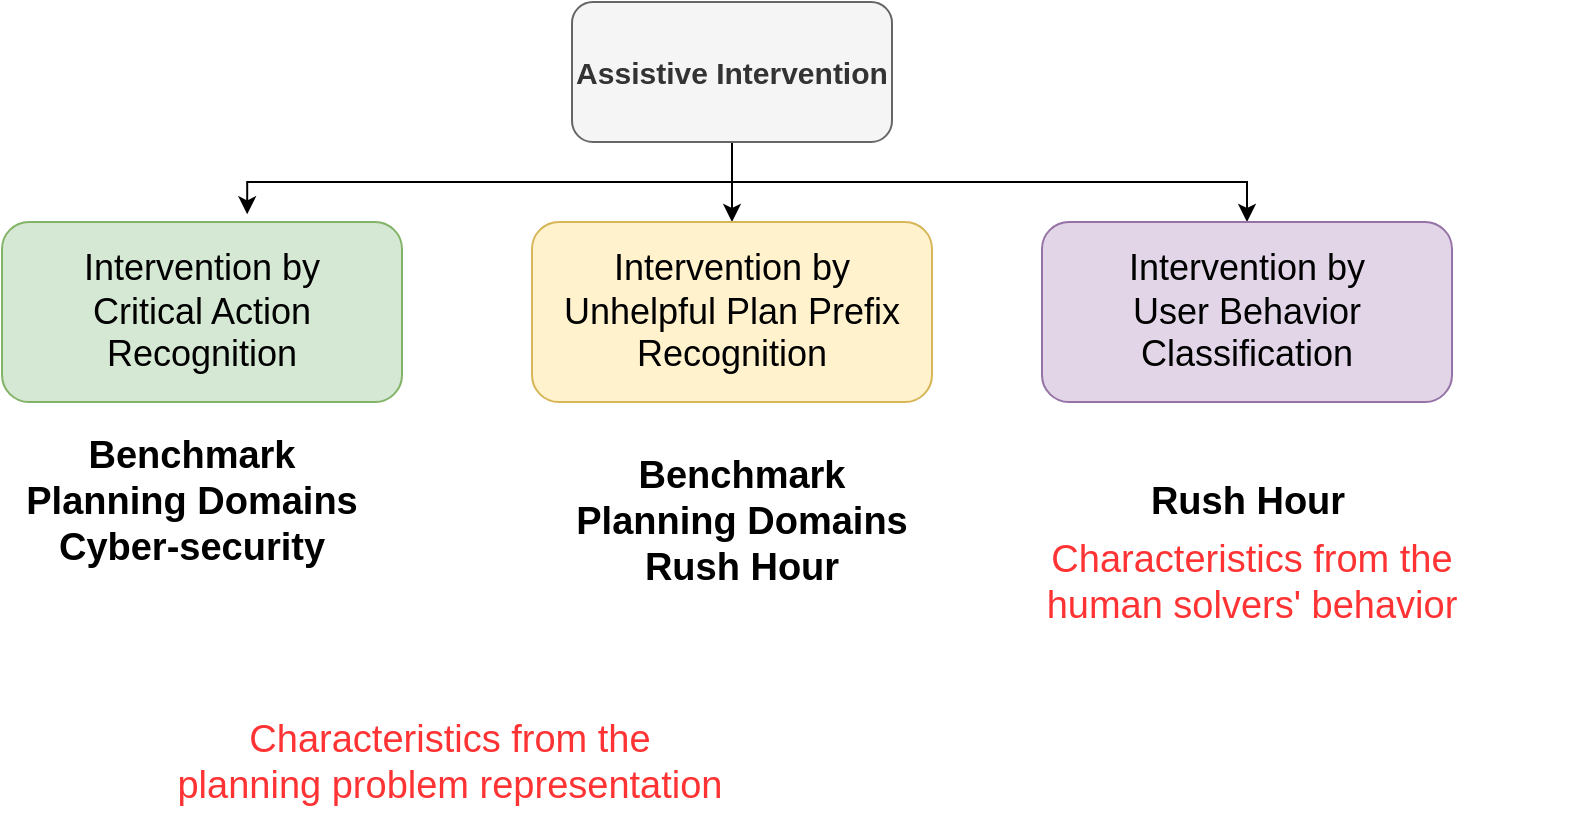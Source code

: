 <mxfile version="14.0.1" type="device"><diagram id="EA4KH4HsazYntsKyL74O" name="Page-1"><mxGraphModel dx="1355" dy="776" grid="1" gridSize="10" guides="1" tooltips="1" connect="1" arrows="1" fold="1" page="1" pageScale="1" pageWidth="850" pageHeight="1100" math="0" shadow="0"><root><mxCell id="0"/><mxCell id="1" parent="0"/><mxCell id="KACjcdd-czggSB4RpkaB-1" style="edgeStyle=orthogonalEdgeStyle;rounded=0;orthogonalLoop=1;jettySize=auto;html=1;exitX=0.5;exitY=1;exitDx=0;exitDy=0;entryX=0.613;entryY=-0.043;entryDx=0;entryDy=0;entryPerimeter=0;fontSize=15;" edge="1" parent="1" source="KACjcdd-czggSB4RpkaB-4" target="KACjcdd-czggSB4RpkaB-8"><mxGeometry relative="1" as="geometry"/></mxCell><mxCell id="KACjcdd-czggSB4RpkaB-2" style="edgeStyle=orthogonalEdgeStyle;rounded=0;orthogonalLoop=1;jettySize=auto;html=1;exitX=0.5;exitY=1;exitDx=0;exitDy=0;fontSize=15;" edge="1" parent="1" source="KACjcdd-czggSB4RpkaB-4" target="KACjcdd-czggSB4RpkaB-11"><mxGeometry relative="1" as="geometry"/></mxCell><mxCell id="KACjcdd-czggSB4RpkaB-3" style="edgeStyle=orthogonalEdgeStyle;rounded=0;orthogonalLoop=1;jettySize=auto;html=1;exitX=0.5;exitY=1;exitDx=0;exitDy=0;entryX=0.5;entryY=0;entryDx=0;entryDy=0;fontSize=15;" edge="1" parent="1" source="KACjcdd-czggSB4RpkaB-4" target="KACjcdd-czggSB4RpkaB-15"><mxGeometry relative="1" as="geometry"/></mxCell><mxCell id="KACjcdd-czggSB4RpkaB-4" value="Assistive Intervention" style="rounded=1;whiteSpace=wrap;html=1;fontSize=15;fillColor=#f5f5f5;strokeColor=#666666;fontColor=#333333;fontStyle=1" vertex="1" parent="1"><mxGeometry x="625" y="250" width="160" height="70" as="geometry"/></mxCell><mxCell id="KACjcdd-czggSB4RpkaB-8" value="&lt;font style=&quot;font-size: 18px&quot;&gt;Intervention by&lt;br&gt;&lt;/font&gt;&lt;div style=&quot;font-size: 18px&quot;&gt;&lt;font style=&quot;font-size: 18px&quot;&gt; Critical Action Recognition&lt;br&gt;&lt;/font&gt;&lt;/div&gt;" style="rounded=1;whiteSpace=wrap;html=1;fontSize=15;fillColor=#d5e8d4;strokeColor=#82b366;" vertex="1" parent="1"><mxGeometry x="340" y="360" width="200" height="90" as="geometry"/></mxCell><mxCell id="KACjcdd-czggSB4RpkaB-11" value="&lt;div style=&quot;font-size: 18px&quot;&gt;&lt;font style=&quot;font-size: 18px&quot;&gt;Intervention by&lt;br&gt;&lt;/font&gt;&lt;/div&gt;&lt;div style=&quot;font-size: 18px&quot;&gt;&lt;font style=&quot;font-size: 18px&quot;&gt;Unhelpful Plan Prefix Recognition&lt;br&gt;&lt;/font&gt;&lt;/div&gt;" style="rounded=1;whiteSpace=wrap;html=1;fontSize=15;fillColor=#fff2cc;strokeColor=#d6b656;" vertex="1" parent="1"><mxGeometry x="605" y="360" width="200" height="90" as="geometry"/></mxCell><mxCell id="KACjcdd-czggSB4RpkaB-15" value="&lt;div style=&quot;font-size: 18px&quot;&gt;&lt;font style=&quot;font-size: 18px&quot;&gt;Intervention by&lt;br&gt;&lt;/font&gt;&lt;/div&gt;&lt;div style=&quot;font-size: 18px&quot;&gt;&lt;font style=&quot;font-size: 18px&quot;&gt;User Behavior Classification&lt;br&gt;&lt;/font&gt;&lt;/div&gt;" style="rounded=1;whiteSpace=wrap;html=1;fontSize=15;fillColor=#e1d5e7;strokeColor=#9673a6;" vertex="1" parent="1"><mxGeometry x="860" y="360" width="205" height="90" as="geometry"/></mxCell><mxCell id="KACjcdd-czggSB4RpkaB-46" value="&lt;div&gt;Benchmark Planning Domains Cyber-security&lt;/div&gt;" style="text;html=1;strokeColor=none;fillColor=none;align=center;verticalAlign=middle;whiteSpace=wrap;rounded=0;fontSize=19;fontStyle=1" vertex="1" parent="1"><mxGeometry x="350" y="490" width="170" height="20" as="geometry"/></mxCell><mxCell id="KACjcdd-czggSB4RpkaB-47" value="Rush Hour" style="text;html=1;strokeColor=none;fillColor=none;align=center;verticalAlign=middle;whiteSpace=wrap;rounded=0;fontSize=19;fontStyle=1" vertex="1" parent="1"><mxGeometry x="877.5" y="490" width="170" height="20" as="geometry"/></mxCell><mxCell id="KACjcdd-czggSB4RpkaB-48" value="&lt;div&gt;Benchmark Planning Domains&lt;/div&gt;&lt;div&gt;Rush Hour&lt;br&gt;&lt;/div&gt;" style="text;html=1;strokeColor=none;fillColor=none;align=center;verticalAlign=middle;whiteSpace=wrap;rounded=0;fontSize=19;fontStyle=1" vertex="1" parent="1"><mxGeometry x="625" y="500" width="170" height="20" as="geometry"/></mxCell><mxCell id="KACjcdd-czggSB4RpkaB-55" value="" style="shape=image;html=1;verticalAlign=top;verticalLabelPosition=bottom;labelBackgroundColor=#ffffff;imageAspect=0;aspect=fixed;image=https://cdn4.iconfinder.com/data/icons/developer-set-3/128/sc2-128.png;fontSize=19;rotation=90;opacity=60;" vertex="1" parent="1"><mxGeometry x="470" y="480" width="188" height="188" as="geometry"/></mxCell><mxCell id="KACjcdd-czggSB4RpkaB-57" value="&lt;div&gt;&lt;font color=&quot;#FF3333&quot;&gt;Characteristics from the &lt;br&gt;&lt;/font&gt;&lt;/div&gt;&lt;div&gt;&lt;font color=&quot;#FF3333&quot;&gt;planning problem representation&lt;/font&gt;&lt;/div&gt;" style="text;html=1;strokeColor=none;fillColor=none;align=center;verticalAlign=middle;whiteSpace=wrap;rounded=0;fontSize=19;opacity=60;" vertex="1" parent="1"><mxGeometry x="404" y="620" width="320" height="20" as="geometry"/></mxCell><mxCell id="KACjcdd-czggSB4RpkaB-58" value="&lt;div&gt;Characteristics from the &lt;br&gt;&lt;/div&gt;&lt;div&gt;human solvers' behavior&lt;br&gt;&lt;/div&gt;" style="text;html=1;strokeColor=none;fillColor=none;align=center;verticalAlign=middle;whiteSpace=wrap;rounded=0;fontSize=19;opacity=60;fontColor=#FF3333;" vertex="1" parent="1"><mxGeometry x="805" y="530" width="320" height="20" as="geometry"/></mxCell></root></mxGraphModel></diagram></mxfile>